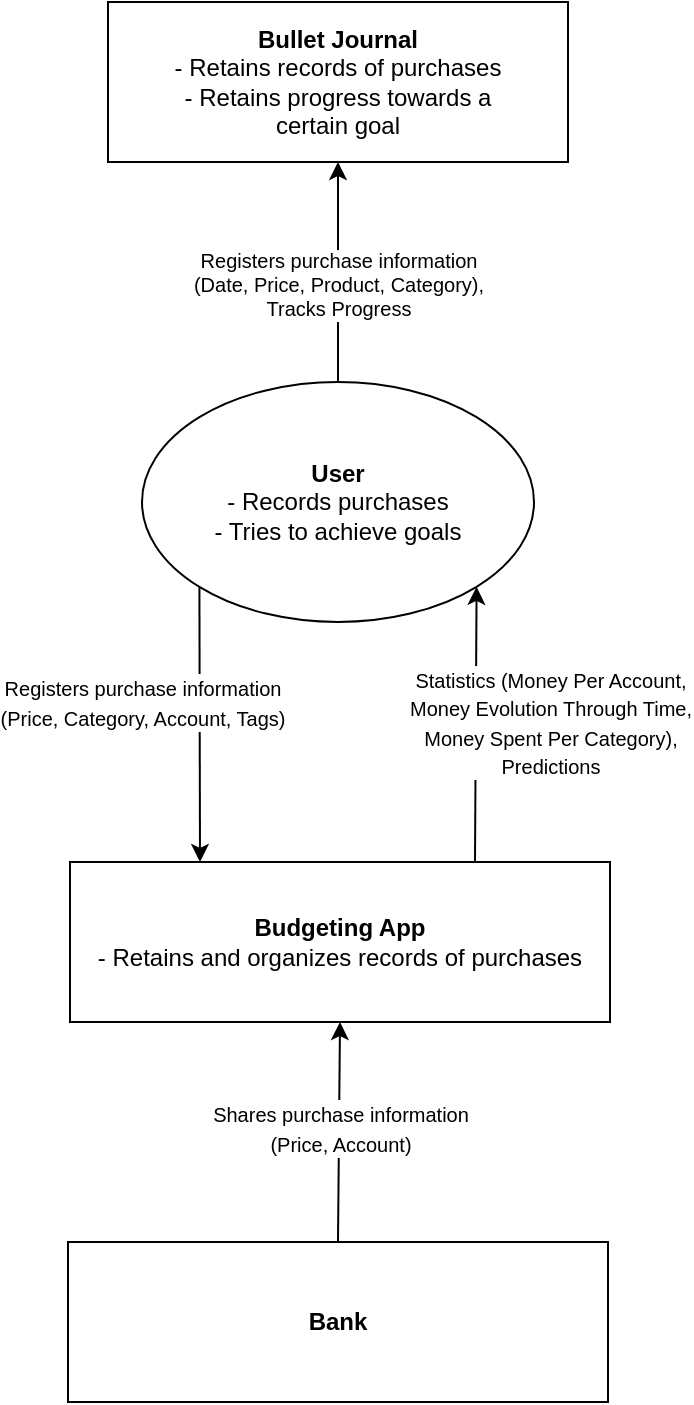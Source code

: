 <mxfile version="20.6.1" type="device"><diagram id="ox0MFBWE12_m56tlEmso" name="Página-1"><mxGraphModel dx="1422" dy="757" grid="1" gridSize="10" guides="1" tooltips="1" connect="1" arrows="1" fold="1" page="1" pageScale="1" pageWidth="827" pageHeight="1169" math="0" shadow="0"><root><mxCell id="0"/><mxCell id="1" parent="0"/><mxCell id="VAErlT5tkPvbTmHoXks8-1" value="&lt;b&gt;User&lt;/b&gt;&lt;br&gt;- Records purchases&lt;br&gt;- Tries to achieve goals" style="ellipse;whiteSpace=wrap;html=1;" vertex="1" parent="1"><mxGeometry x="316" y="320" width="196" height="120" as="geometry"/></mxCell><mxCell id="VAErlT5tkPvbTmHoXks8-3" value="" style="endArrow=classic;html=1;rounded=0;exitX=0.5;exitY=0;exitDx=0;exitDy=0;entryX=0.5;entryY=1;entryDx=0;entryDy=0;" edge="1" parent="1" source="VAErlT5tkPvbTmHoXks8-1" target="VAErlT5tkPvbTmHoXks8-7"><mxGeometry x="0.4" y="-36" width="50" height="50" relative="1" as="geometry"><mxPoint x="390" y="400" as="sourcePoint"/><mxPoint x="440" y="350" as="targetPoint"/><mxPoint as="offset"/></mxGeometry></mxCell><mxCell id="VAErlT5tkPvbTmHoXks8-10" value="Registers purchase information&lt;br&gt;(Date, Price, Product, Category),&lt;br&gt;Tracks Progress" style="edgeLabel;html=1;align=center;verticalAlign=middle;resizable=0;points=[];fontSize=10;" vertex="1" connectable="0" parent="VAErlT5tkPvbTmHoXks8-3"><mxGeometry x="0.178" relative="1" as="geometry"><mxPoint y="16" as="offset"/></mxGeometry></mxCell><mxCell id="VAErlT5tkPvbTmHoXks8-7" value="&lt;b&gt;Bullet Journal&lt;/b&gt;&lt;br&gt;- Retains records of purchases&lt;br&gt;- Retains progress towards a&lt;br&gt;certain goal" style="rounded=0;whiteSpace=wrap;html=1;" vertex="1" parent="1"><mxGeometry x="299" y="130" width="230" height="80" as="geometry"/></mxCell><mxCell id="VAErlT5tkPvbTmHoXks8-14" value="&lt;font style=&quot;font-size: 12px;&quot;&gt;&lt;b&gt;Budgeting App&lt;/b&gt;&lt;br&gt;-&lt;/font&gt;&lt;span style=&quot;font-size: 12px;&quot;&gt;&amp;nbsp;Retains and organizes records of purchases&lt;br&gt;&lt;/span&gt;" style="rounded=0;whiteSpace=wrap;html=1;fontSize=10;" vertex="1" parent="1"><mxGeometry x="280" y="560" width="270" height="80" as="geometry"/></mxCell><mxCell id="VAErlT5tkPvbTmHoXks8-16" value="" style="endArrow=classic;html=1;rounded=0;fontSize=12;exitX=0;exitY=1;exitDx=0;exitDy=0;" edge="1" parent="1" source="VAErlT5tkPvbTmHoXks8-1"><mxGeometry width="50" height="50" relative="1" as="geometry"><mxPoint x="390" y="450" as="sourcePoint"/><mxPoint x="345" y="560" as="targetPoint"/><Array as="points"/></mxGeometry></mxCell><mxCell id="VAErlT5tkPvbTmHoXks8-17" value="&lt;span style=&quot;font-size: 10px;&quot;&gt;Registers purchase information&lt;/span&gt;&lt;br style=&quot;font-size: 10px;&quot;&gt;&lt;div style=&quot;text-align: left;&quot;&gt;&lt;span style=&quot;font-size: 10px;&quot;&gt;(Price, Category, Account, Tags&lt;/span&gt;&lt;span style=&quot;font-size: 10px;&quot;&gt;)&lt;/span&gt;&lt;/div&gt;" style="edgeLabel;html=1;align=center;verticalAlign=middle;resizable=0;points=[];fontSize=12;" vertex="1" connectable="0" parent="VAErlT5tkPvbTmHoXks8-16"><mxGeometry x="-0.28" relative="1" as="geometry"><mxPoint x="-29" y="8" as="offset"/></mxGeometry></mxCell><mxCell id="VAErlT5tkPvbTmHoXks8-18" value="" style="endArrow=classic;html=1;rounded=0;fontSize=12;exitX=0.75;exitY=0;exitDx=0;exitDy=0;entryX=1;entryY=1;entryDx=0;entryDy=0;" edge="1" parent="1" source="VAErlT5tkPvbTmHoXks8-14" target="VAErlT5tkPvbTmHoXks8-1"><mxGeometry width="50" height="50" relative="1" as="geometry"><mxPoint x="390" y="440" as="sourcePoint"/><mxPoint x="440" y="390" as="targetPoint"/></mxGeometry></mxCell><mxCell id="VAErlT5tkPvbTmHoXks8-19" value="&lt;font style=&quot;font-size: 10px;&quot;&gt;Statistics (Money Per Account, &lt;br&gt;Money Evolution Through Time, &lt;br&gt;Money Spent Per Category), &lt;br&gt;Predictions&lt;/font&gt;" style="edgeLabel;html=1;align=center;verticalAlign=middle;resizable=0;points=[];fontSize=12;" vertex="1" connectable="0" parent="VAErlT5tkPvbTmHoXks8-18"><mxGeometry x="-0.244" relative="1" as="geometry"><mxPoint x="37" y="-18" as="offset"/></mxGeometry></mxCell><mxCell id="VAErlT5tkPvbTmHoXks8-20" value="&lt;font style=&quot;font-size: 12px;&quot;&gt;&lt;b&gt;Bank&lt;/b&gt;&lt;/font&gt;" style="rounded=0;whiteSpace=wrap;html=1;fontSize=10;" vertex="1" parent="1"><mxGeometry x="279" y="750" width="270" height="80" as="geometry"/></mxCell><mxCell id="VAErlT5tkPvbTmHoXks8-21" value="" style="endArrow=classic;html=1;rounded=0;fontSize=12;exitX=0.5;exitY=0;exitDx=0;exitDy=0;entryX=0.5;entryY=1;entryDx=0;entryDy=0;" edge="1" parent="1" source="VAErlT5tkPvbTmHoXks8-20" target="VAErlT5tkPvbTmHoXks8-14"><mxGeometry width="50" height="50" relative="1" as="geometry"><mxPoint x="390" y="670" as="sourcePoint"/><mxPoint x="440" y="620" as="targetPoint"/></mxGeometry></mxCell><mxCell id="VAErlT5tkPvbTmHoXks8-22" value="&lt;span style=&quot;font-size: 10px;&quot;&gt;Shares purchase information&lt;br&gt;&lt;/span&gt;&lt;span style=&quot;text-align: left; font-size: 10px;&quot;&gt;(Price, Account&lt;/span&gt;&lt;span style=&quot;text-align: left; font-size: 10px;&quot;&gt;)&lt;/span&gt;&lt;span style=&quot;font-size: 10px;&quot;&gt;&lt;br&gt;&lt;/span&gt;" style="edgeLabel;html=1;align=center;verticalAlign=middle;resizable=0;points=[];fontSize=12;" vertex="1" connectable="0" parent="VAErlT5tkPvbTmHoXks8-21"><mxGeometry x="-0.35" y="-1" relative="1" as="geometry"><mxPoint x="-1" y="-21" as="offset"/></mxGeometry></mxCell></root></mxGraphModel></diagram></mxfile>